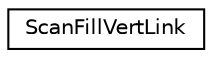 digraph G
{
  edge [fontname="Helvetica",fontsize="10",labelfontname="Helvetica",labelfontsize="10"];
  node [fontname="Helvetica",fontsize="10",shape=record];
  rankdir=LR;
  Node1 [label="ScanFillVertLink",height=0.2,width=0.4,color="black", fillcolor="white", style="filled",URL="$d7/d90/structScanFillVertLink.html"];
}
